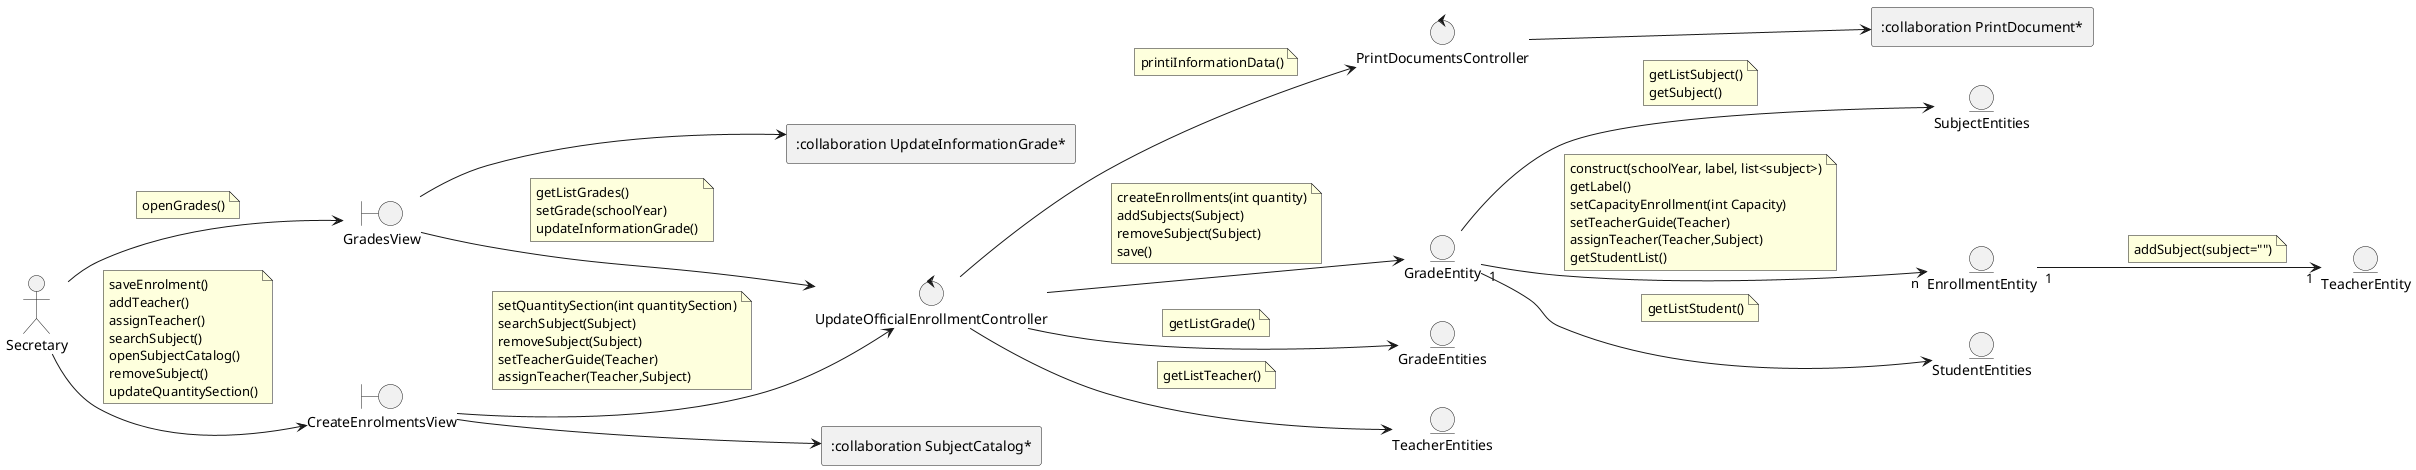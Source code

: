 @startuml
left to right direction

actor Secretary

boundary GradesView
boundary CreateEnrolmentsView

control UpdateOfficialEnrollmentController
control PrintDocumentsController
rectangle SubjectCatalog as ":collaboration SubjectCatalog*"
rectangle Print as ":collaboration PrintDocument*"
rectangle Update as ":collaboration UpdateInformationGrade*"

entity EnrollmentEntity
entity StudentEntities
entity TeacherEntity
entity GradeEntity
entity GradeEntities
entity SubjectEntities
entity TeacherEntities 


'--- Actor relations ---
Secretary --> GradesView
note on link
    openGrades()
end note

Secretary --> CreateEnrolmentsView
note on link
    saveEnrolment()
    addTeacher()
    assignTeacher()
    searchSubject()
    openSubjectCatalog()
    removeSubject()
    updateQuantitySection()
end note


'--- Views relations ---
GradesView --> UpdateOfficialEnrollmentController
note on link
    getListGrades()
    setGrade(schoolYear)
    updateInformationGrade()
end note

GradesView --> Update

CreateEnrolmentsView --> UpdateOfficialEnrollmentController
note on link
    setQuantitySection(int quantitySection)
    searchSubject(Subject)
    removeSubject(Subject)
    setTeacherGuide(Teacher)
    assignTeacher(Teacher,Subject)
end note

CreateEnrolmentsView --> SubjectCatalog


'--- Controllers relations ---
UpdateOfficialEnrollmentController --> GradeEntity
note on link
    createEnrollments(int quantity)
    addSubjects(Subject)
    removeSubject(Subject)
    save()
end note

UpdateOfficialEnrollmentController --> TeacherEntities
note on link
    getListTeacher()
end note

UpdateOfficialEnrollmentController --> PrintDocumentsController
note on link
    printiInformationData()
end note

UpdateOfficialEnrollmentController --> GradeEntities
note on link
    getListGrade()
end note

PrintDocumentsController --> Print


'--- Entities relations ---
GradeEntity --> SubjectEntities
note on link
    getListSubject()
    getSubject()
end note

GradeEntity "1" --> "n" EnrollmentEntity
note on link
    construct(schoolYear, label, list<subject>)
    getLabel()
    setCapacityEnrollment(int Capacity)
    setTeacherGuide(Teacher)
    assignTeacher(Teacher,Subject)
    getStudentList()
end note

GradeEntity --> StudentEntities
note on link
    getListStudent()
end note

EnrollmentEntity "1" --> "1" TeacherEntity
note on link
    addSubject(subject="")
end note

@enduml